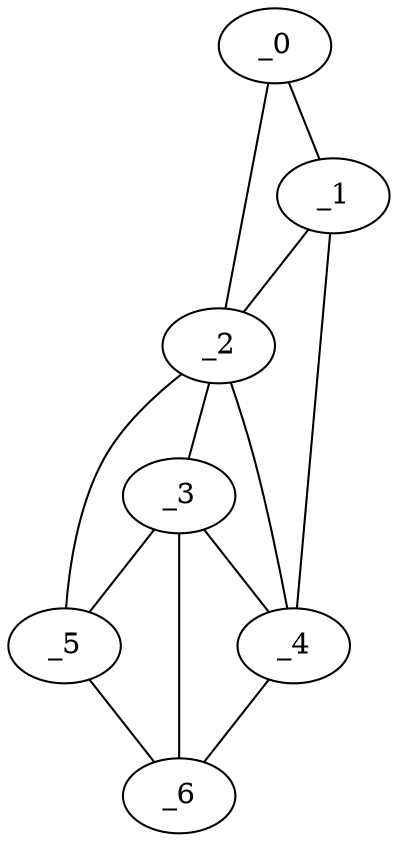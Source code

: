 graph "obj25__20.gxl" {
	_0	 [x=5,
		y=27];
	_1	 [x=6,
		y=22];
	_0 -- _1	 [valence=1];
	_2	 [x=14,
		y=33];
	_0 -- _2	 [valence=1];
	_1 -- _2	 [valence=2];
	_4	 [x=117,
		y=16];
	_1 -- _4	 [valence=1];
	_3	 [x=116,
		y=31];
	_2 -- _3	 [valence=2];
	_2 -- _4	 [valence=2];
	_5	 [x=123,
		y=34];
	_2 -- _5	 [valence=1];
	_3 -- _4	 [valence=1];
	_3 -- _5	 [valence=1];
	_6	 [x=126,
		y=23];
	_3 -- _6	 [valence=2];
	_4 -- _6	 [valence=1];
	_5 -- _6	 [valence=1];
}
